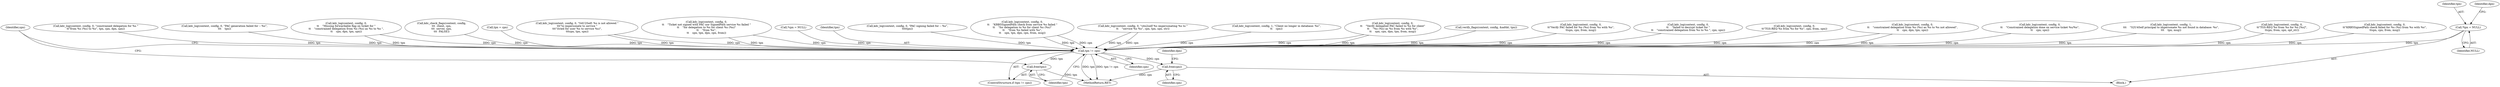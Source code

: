 digraph "0_heimdal_b1e699103f08d6a0ca46a122193c9da65f6cf837_0@pointer" {
"1000183" [label="(Call,*tpn = NULL)"];
"1002266" [label="(Call,tpn != cpn)"];
"1002269" [label="(Call,free(tpn))"];
"1002273" [label="(Call,free(cpn))"];
"1002273" [label="(Call,free(cpn))"];
"1000183" [label="(Call,*tpn = NULL)"];
"1002267" [label="(Identifier,tpn)"];
"1001684" [label="(Call,kdc_log(context, config, 0, \"PAC signing failed for -- %s\",\n\t\t\t\ttpn))"];
"1002274" [label="(Identifier,cpn)"];
"1001735" [label="(Call,kdc_log(context, config, 0, \"s4u2self %s impersonating %s to \"\n\t\t    \"service %s %s\", cpn, tpn, spn, str))"];
"1001308" [label="(Call,kdc_log(context, config, 1, \"Client no longer in database: %s\",\n\t\t    cpn))"];
"1002009" [label="(Call,kdc_log(context, config, 0,\n\t\t    \"Verify delegated PAC failed to %s for client\"\n\t\t    \"%s (%s) as %s from %s with %s\",\n\t\t    spn, cpn, dpn, tpn, from, msg))"];
"1001962" [label="(Call,verify_flags(context, config, &adtkt, tpn))"];
"1001362" [label="(Call,kdc_log(context, config, 0,\n\t\t\"Verify PAC failed for %s (%s) from %s with %s\",\n\t\tspn, cpn, from, msg))"];
"1002266" [label="(Call,tpn != cpn)"];
"1001858" [label="(Call,kdc_log(context, config, 0,\n\t\t    \"failed to decrypt ticket for \"\n\t\t    \"constrained delegation from %s to %s \", cpn, spn))"];
"1000558" [label="(Call,kdc_log(context, config, 0,\n\t\t\"TGS-REQ %s from %s for %s\", cpn, from, spn))"];
"1002340" [label="(MethodReturn,RET)"];
"1001950" [label="(Call,kdc_log(context, config, 0,\n\t\t    \"constrained delegation from %s (%s) as %s to %s not allowed\",\n\t\t    cpn, dpn, tpn, spn))"];
"1002276" [label="(Identifier,dpn)"];
"1001784" [label="(Call,kdc_log(context, config, 0,\n\t\t    \"Constrained delegation done on service ticket %s/%s\",\n\t\t    cpn, spn))"];
"1002270" [label="(Identifier,tpn)"];
"1001623" [label="(Call,kdc_log(context, config, 1,\n\t\t\t    \"S2U4Self principal to impersonate %s not found in database: %s\",\n\t\t\t    tpn, msg))"];
"1000548" [label="(Call,kdc_log(context, config, 0,\n\t\t\"TGS-REQ %s from %s for %s [%s]\",\n\t\tcpn, from, spn, opt_str))"];
"1001396" [label="(Call,kdc_log(context, config, 0,\n\t\t\"KRB5SignedPath check failed for %s (%s) from %s with %s\",\n\t\tspn, cpn, from, msg))"];
"1002269" [label="(Call,free(tpn))"];
"1002045" [label="(Call,kdc_log(context, config, 0,\n\t\t    \"KRB5SignedPath check from service %s failed \"\n\t\t    \"for delegation to %s for client %s (%s)\"\n\t\t    \"from %s failed with %s\",\n\t\t    spn, tpn, dpn, cpn, from, msg))"];
"1002078" [label="(Call,kdc_log(context, config, 0, \"constrained delegation for %s \"\n\t\t\"from %s (%s) to %s\", tpn, cpn, dpn, spn))"];
"1001644" [label="(Call,kdc_log(context, config, 0, \"PAC generation failed for -- %s\",\n\t\t\t    tpn))"];
"1002272" [label="(Identifier,spn)"];
"1000185" [label="(Identifier,NULL)"];
"1002268" [label="(Identifier,cpn)"];
"1002265" [label="(ControlStructure,if (tpn != cpn))"];
"1000184" [label="(Identifier,tpn)"];
"1000188" [label="(Identifier,dpn)"];
"1001925" [label="(Call,kdc_log(context, config, 0,\n\t\t    \"Missing forwardable flag on ticket for \"\n\t\t    \"constrained delegation from %s (%s) as %s to %s \",\n\t\t    cpn, dpn, tpn, spn))"];
"1002089" [label="(Call,kdc_check_flags(context, config,\n\t\t\t  client, cpn,\n\t\t\t  server, spn,\n\t\t\t  FALSE))"];
"1001412" [label="(Call,tpn = cpn)"];
"1001702" [label="(Call,kdc_log(context, config, 0, \"S4U2Self: %s is not allowed \"\n\t\t\t\"to impersonate to service \"\n\t\t\t\"(tried for user %s to service %s)\",\n\t\t\tcpn, tpn, spn))"];
"1002067" [label="(Call,kdc_log(context, config, 0,\n\t\t    \"Ticket not signed with PAC nor SignedPath service %s failed \"\n\t\t    \"for delegation to %s for client %s (%s)\"\n\t\t    \"from %s\",\n\t\t    spn, tpn, dpn, cpn, from))"];
"1000179" [label="(Call,*cpn = NULL)"];
"1000148" [label="(Block,)"];
"1000183" -> "1000148"  [label="AST: "];
"1000183" -> "1000185"  [label="CFG: "];
"1000184" -> "1000183"  [label="AST: "];
"1000185" -> "1000183"  [label="AST: "];
"1000188" -> "1000183"  [label="CFG: "];
"1000183" -> "1002266"  [label="DDG: tpn"];
"1002266" -> "1002265"  [label="AST: "];
"1002266" -> "1002268"  [label="CFG: "];
"1002267" -> "1002266"  [label="AST: "];
"1002268" -> "1002266"  [label="AST: "];
"1002270" -> "1002266"  [label="CFG: "];
"1002272" -> "1002266"  [label="CFG: "];
"1002266" -> "1002340"  [label="DDG: tpn"];
"1002266" -> "1002340"  [label="DDG: tpn != cpn"];
"1001702" -> "1002266"  [label="DDG: tpn"];
"1001702" -> "1002266"  [label="DDG: cpn"];
"1002078" -> "1002266"  [label="DDG: tpn"];
"1002045" -> "1002266"  [label="DDG: tpn"];
"1002045" -> "1002266"  [label="DDG: cpn"];
"1001950" -> "1002266"  [label="DDG: tpn"];
"1001950" -> "1002266"  [label="DDG: cpn"];
"1002067" -> "1002266"  [label="DDG: tpn"];
"1002067" -> "1002266"  [label="DDG: cpn"];
"1001644" -> "1002266"  [label="DDG: tpn"];
"1001735" -> "1002266"  [label="DDG: tpn"];
"1001735" -> "1002266"  [label="DDG: cpn"];
"1001684" -> "1002266"  [label="DDG: tpn"];
"1001962" -> "1002266"  [label="DDG: tpn"];
"1001925" -> "1002266"  [label="DDG: tpn"];
"1001925" -> "1002266"  [label="DDG: cpn"];
"1002009" -> "1002266"  [label="DDG: tpn"];
"1002009" -> "1002266"  [label="DDG: cpn"];
"1001623" -> "1002266"  [label="DDG: tpn"];
"1001412" -> "1002266"  [label="DDG: tpn"];
"1000548" -> "1002266"  [label="DDG: cpn"];
"1000558" -> "1002266"  [label="DDG: cpn"];
"1001858" -> "1002266"  [label="DDG: cpn"];
"1001308" -> "1002266"  [label="DDG: cpn"];
"1002089" -> "1002266"  [label="DDG: cpn"];
"1000179" -> "1002266"  [label="DDG: cpn"];
"1001396" -> "1002266"  [label="DDG: cpn"];
"1001784" -> "1002266"  [label="DDG: cpn"];
"1001362" -> "1002266"  [label="DDG: cpn"];
"1002266" -> "1002269"  [label="DDG: tpn"];
"1002266" -> "1002273"  [label="DDG: cpn"];
"1002269" -> "1002265"  [label="AST: "];
"1002269" -> "1002270"  [label="CFG: "];
"1002270" -> "1002269"  [label="AST: "];
"1002272" -> "1002269"  [label="CFG: "];
"1002269" -> "1002340"  [label="DDG: tpn"];
"1002273" -> "1000148"  [label="AST: "];
"1002273" -> "1002274"  [label="CFG: "];
"1002274" -> "1002273"  [label="AST: "];
"1002276" -> "1002273"  [label="CFG: "];
"1002273" -> "1002340"  [label="DDG: cpn"];
}
